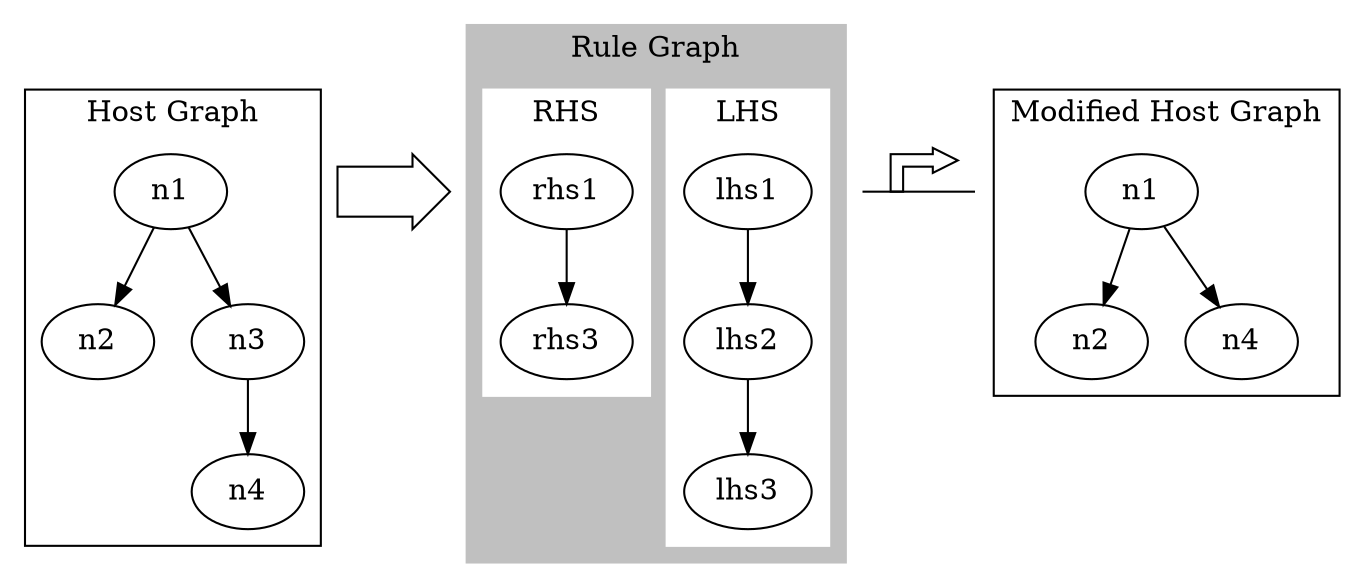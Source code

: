 

digraph g {
	subgraph cluster_0 {
		label = "Host Graph"
		n1 -> n2
		n1 -> n3
		n3 -> n4
	}
	arrow1 [ shape=rarrow label="" ];
	subgraph cluster_1 {
		style=filled;
		color=grey;
		subgraph cluster_2 {
			style = filled;
			color = white;
			label = "LHS"
			lhs1 -> lhs2
			lhs2 -> lhs3
		}

		subgraph cluster_3 {
			style = filled;
			color = white;
			label = "RHS"
			rhs1 -> rhs3
		}
		label = "Rule Graph";
	}
	arrow2 [ shape=promoter label="" ];
	subgraph cluster_4 {
		label = "Modified Host Graph"
		nn1 [ label = "n1" ]
		nn2 [ label = "n2" ]
		nn4 [ label = "n4" ]
		nn1 -> nn2
		nn1 -> nn4
	}
}
